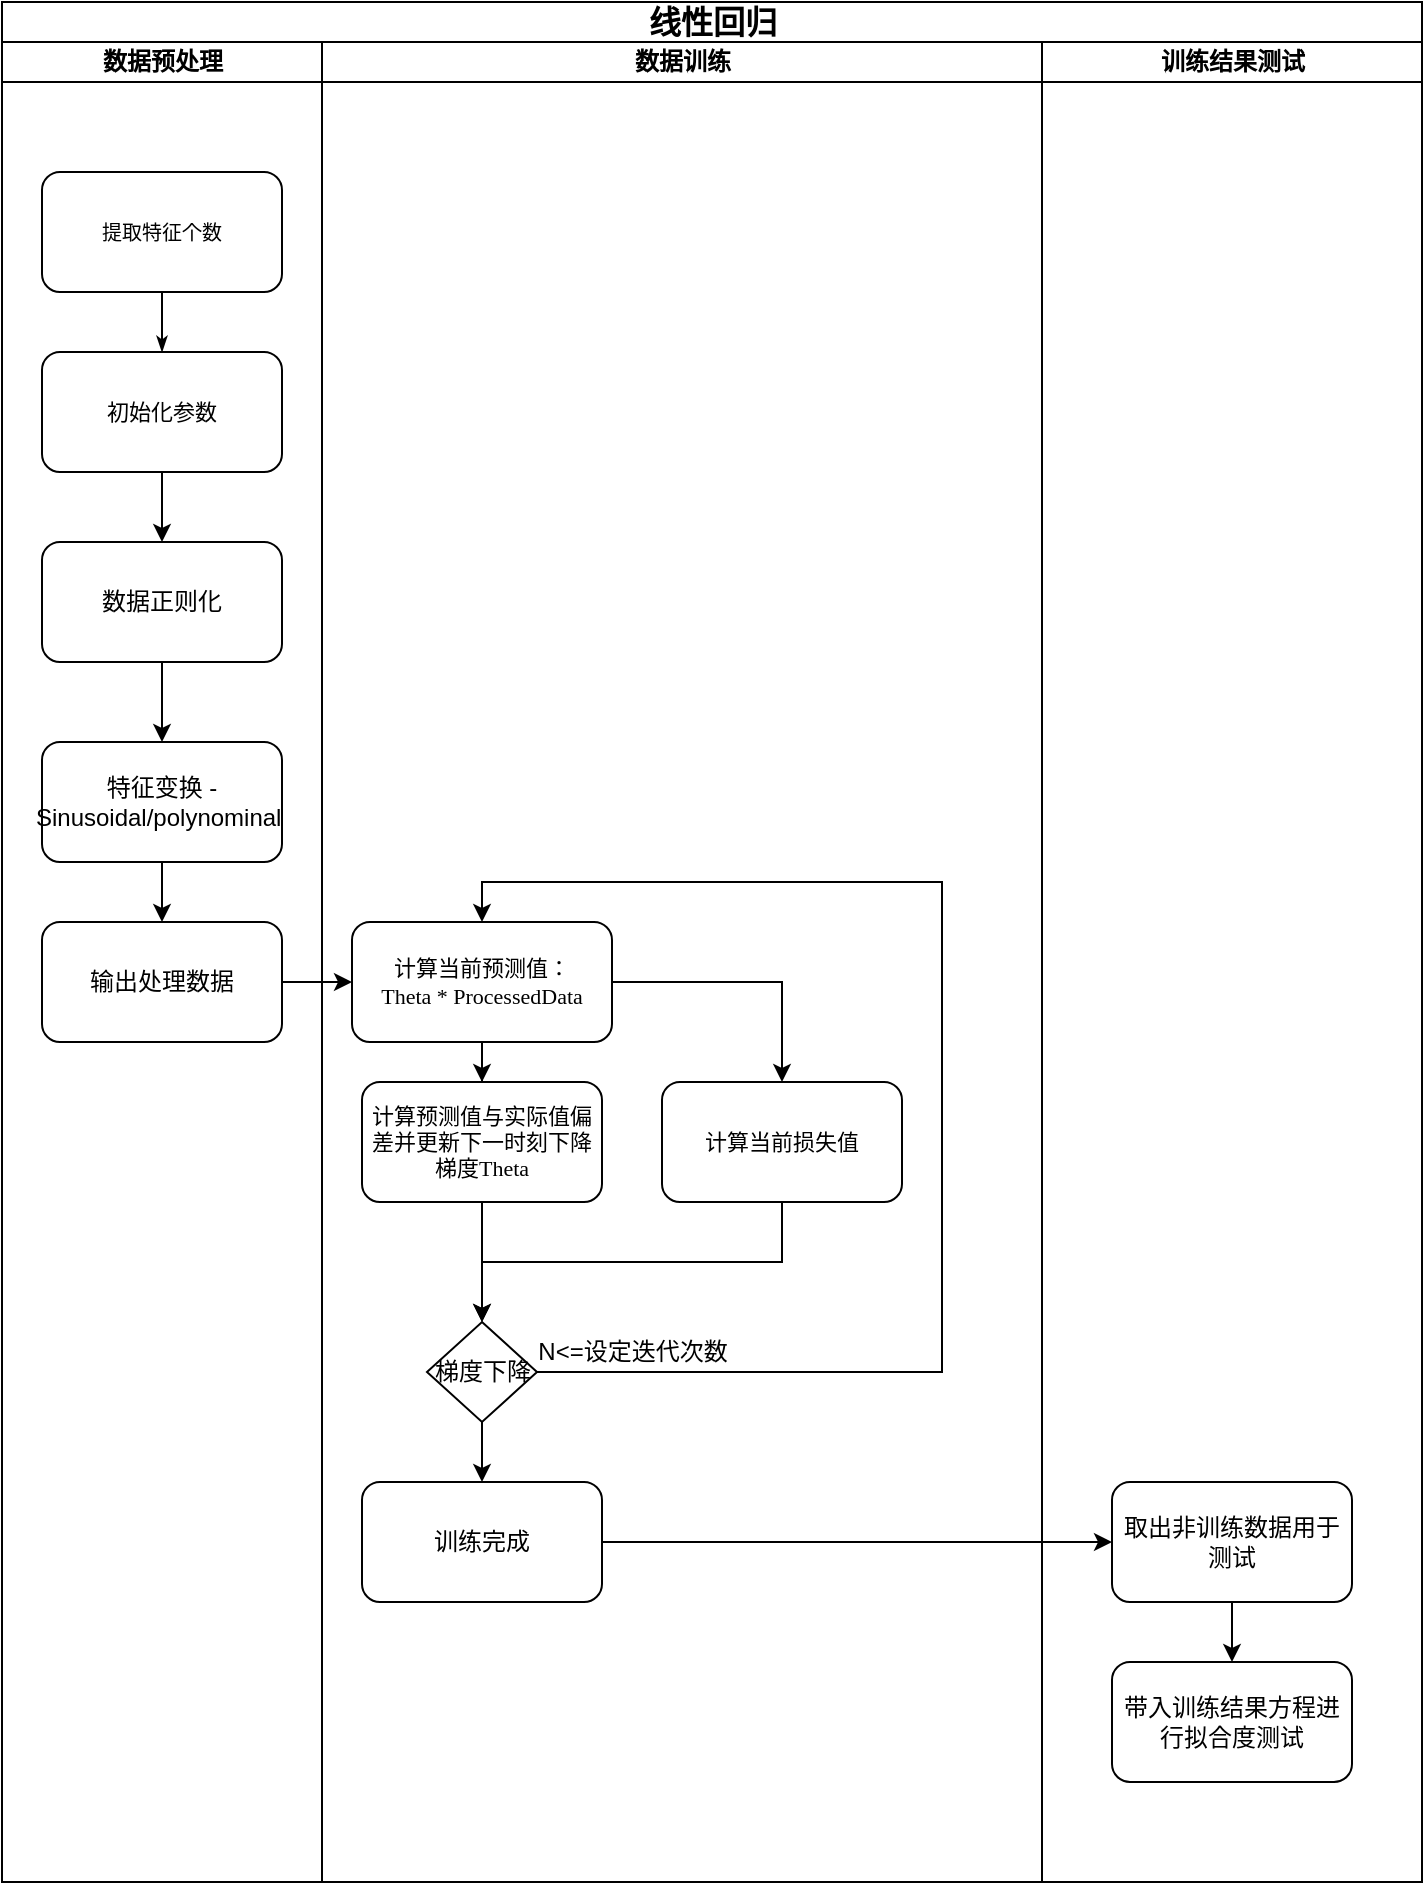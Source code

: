 <mxfile version="24.7.17">
  <diagram name="Page-1" id="74e2e168-ea6b-b213-b513-2b3c1d86103e">
    <mxGraphModel dx="579" dy="943" grid="1" gridSize="10" guides="1" tooltips="1" connect="1" arrows="1" fold="1" page="1" pageScale="1" pageWidth="1100" pageHeight="850" background="none" math="0" shadow="0">
      <root>
        <mxCell id="0" />
        <mxCell id="1" parent="0" />
        <mxCell id="77e6c97f196da883-1" value="&lt;font style=&quot;font-size: 16px;&quot;&gt;线性回归&lt;/font&gt;" style="swimlane;html=1;childLayout=stackLayout;startSize=20;rounded=0;shadow=0;labelBackgroundColor=none;strokeWidth=1;fontFamily=Verdana;fontSize=8;align=center;" parent="1" vertex="1">
          <mxGeometry x="70" y="40" width="710" height="940" as="geometry" />
        </mxCell>
        <mxCell id="77e6c97f196da883-2" value="数据预处理" style="swimlane;html=1;startSize=20;" parent="77e6c97f196da883-1" vertex="1">
          <mxGeometry y="20" width="160" height="920" as="geometry" />
        </mxCell>
        <mxCell id="77e6c97f196da883-8" value="&lt;font style=&quot;font-size: 10px;&quot;&gt;提取特征个数&lt;/font&gt;" style="rounded=1;whiteSpace=wrap;html=1;shadow=0;labelBackgroundColor=none;strokeWidth=1;fontFamily=Verdana;fontSize=8;align=center;" parent="77e6c97f196da883-2" vertex="1">
          <mxGeometry x="20" y="65" width="120" height="60" as="geometry" />
        </mxCell>
        <mxCell id="m63XAgofZeBWh1SE8CNe-3" style="edgeStyle=orthogonalEdgeStyle;rounded=0;orthogonalLoop=1;jettySize=auto;html=1;exitX=0.5;exitY=1;exitDx=0;exitDy=0;entryX=0.5;entryY=0;entryDx=0;entryDy=0;" edge="1" parent="77e6c97f196da883-2" source="77e6c97f196da883-9" target="m63XAgofZeBWh1SE8CNe-5">
          <mxGeometry relative="1" as="geometry">
            <mxPoint x="70" y="230" as="targetPoint" />
            <Array as="points" />
          </mxGeometry>
        </mxCell>
        <mxCell id="77e6c97f196da883-9" value="&lt;font style=&quot;font-size: 11px;&quot;&gt;初始化参数&lt;/font&gt;" style="rounded=1;whiteSpace=wrap;html=1;shadow=0;labelBackgroundColor=none;strokeWidth=1;fontFamily=Verdana;fontSize=8;align=center;" parent="77e6c97f196da883-2" vertex="1">
          <mxGeometry x="20" y="155" width="120" height="60" as="geometry" />
        </mxCell>
        <mxCell id="77e6c97f196da883-26" style="edgeStyle=orthogonalEdgeStyle;rounded=1;html=1;labelBackgroundColor=none;startArrow=none;startFill=0;startSize=5;endArrow=classicThin;endFill=1;endSize=5;jettySize=auto;orthogonalLoop=1;strokeWidth=1;fontFamily=Verdana;fontSize=8;exitX=0.5;exitY=1;exitDx=0;exitDy=0;entryX=0.5;entryY=0;entryDx=0;entryDy=0;" parent="77e6c97f196da883-2" source="77e6c97f196da883-8" target="77e6c97f196da883-9" edge="1">
          <mxGeometry relative="1" as="geometry" />
        </mxCell>
        <mxCell id="m63XAgofZeBWh1SE8CNe-8" style="edgeStyle=orthogonalEdgeStyle;rounded=0;orthogonalLoop=1;jettySize=auto;html=1;exitX=0.5;exitY=1;exitDx=0;exitDy=0;entryX=0.5;entryY=0;entryDx=0;entryDy=0;" edge="1" parent="77e6c97f196da883-2" source="m63XAgofZeBWh1SE8CNe-1" target="m63XAgofZeBWh1SE8CNe-7">
          <mxGeometry relative="1" as="geometry" />
        </mxCell>
        <mxCell id="m63XAgofZeBWh1SE8CNe-1" value="特征变换 - Sinusoidal/polynominal&amp;nbsp;" style="rounded=1;whiteSpace=wrap;html=1;" vertex="1" parent="77e6c97f196da883-2">
          <mxGeometry x="20" y="350" width="120" height="60" as="geometry" />
        </mxCell>
        <mxCell id="m63XAgofZeBWh1SE8CNe-6" style="edgeStyle=orthogonalEdgeStyle;rounded=0;orthogonalLoop=1;jettySize=auto;html=1;exitX=0.5;exitY=1;exitDx=0;exitDy=0;entryX=0.5;entryY=0;entryDx=0;entryDy=0;" edge="1" parent="77e6c97f196da883-2" source="m63XAgofZeBWh1SE8CNe-5" target="m63XAgofZeBWh1SE8CNe-1">
          <mxGeometry relative="1" as="geometry" />
        </mxCell>
        <mxCell id="m63XAgofZeBWh1SE8CNe-5" value="数据正则化" style="rounded=1;whiteSpace=wrap;html=1;" vertex="1" parent="77e6c97f196da883-2">
          <mxGeometry x="20" y="250" width="120" height="60" as="geometry" />
        </mxCell>
        <mxCell id="m63XAgofZeBWh1SE8CNe-7" value="输出处理数据" style="rounded=1;whiteSpace=wrap;html=1;" vertex="1" parent="77e6c97f196da883-2">
          <mxGeometry x="20" y="440" width="120" height="60" as="geometry" />
        </mxCell>
        <mxCell id="77e6c97f196da883-3" value="数据训练" style="swimlane;html=1;startSize=20;" parent="77e6c97f196da883-1" vertex="1">
          <mxGeometry x="160" y="20" width="360" height="920" as="geometry" />
        </mxCell>
        <mxCell id="m63XAgofZeBWh1SE8CNe-11" value="" style="edgeStyle=orthogonalEdgeStyle;rounded=0;orthogonalLoop=1;jettySize=auto;html=1;" edge="1" parent="77e6c97f196da883-3" source="77e6c97f196da883-11" target="m63XAgofZeBWh1SE8CNe-10">
          <mxGeometry relative="1" as="geometry" />
        </mxCell>
        <mxCell id="m63XAgofZeBWh1SE8CNe-14" style="edgeStyle=orthogonalEdgeStyle;rounded=0;orthogonalLoop=1;jettySize=auto;html=1;exitX=1;exitY=0.5;exitDx=0;exitDy=0;entryX=0.5;entryY=0;entryDx=0;entryDy=0;" edge="1" parent="77e6c97f196da883-3" source="77e6c97f196da883-11" target="m63XAgofZeBWh1SE8CNe-13">
          <mxGeometry relative="1" as="geometry" />
        </mxCell>
        <mxCell id="77e6c97f196da883-11" value="&lt;font style=&quot;font-size: 11px;&quot;&gt;计算当前预测值：&lt;/font&gt;&lt;div&gt;&lt;span style=&quot;font-size: 11px;&quot;&gt;Theta * ProcessedData&lt;/span&gt;&lt;/div&gt;" style="rounded=1;whiteSpace=wrap;html=1;shadow=0;labelBackgroundColor=none;strokeWidth=1;fontFamily=Verdana;fontSize=8;align=center;" parent="77e6c97f196da883-3" vertex="1">
          <mxGeometry x="15" y="440" width="130" height="60" as="geometry" />
        </mxCell>
        <mxCell id="m63XAgofZeBWh1SE8CNe-21" style="edgeStyle=orthogonalEdgeStyle;rounded=0;orthogonalLoop=1;jettySize=auto;html=1;exitX=0.5;exitY=1;exitDx=0;exitDy=0;entryX=0.5;entryY=0;entryDx=0;entryDy=0;" edge="1" parent="77e6c97f196da883-3" source="m63XAgofZeBWh1SE8CNe-10" target="m63XAgofZeBWh1SE8CNe-12">
          <mxGeometry relative="1" as="geometry" />
        </mxCell>
        <mxCell id="m63XAgofZeBWh1SE8CNe-10" value="&lt;font style=&quot;font-size: 11px;&quot;&gt;计算预测值与实际值偏差并更新下一时刻下降梯度Theta&lt;/font&gt;" style="whiteSpace=wrap;html=1;fontSize=8;fontFamily=Verdana;rounded=1;shadow=0;labelBackgroundColor=none;strokeWidth=1;" vertex="1" parent="77e6c97f196da883-3">
          <mxGeometry x="20" y="520" width="120" height="60" as="geometry" />
        </mxCell>
        <mxCell id="m63XAgofZeBWh1SE8CNe-22" style="edgeStyle=orthogonalEdgeStyle;rounded=0;orthogonalLoop=1;jettySize=auto;html=1;exitX=0.5;exitY=1;exitDx=0;exitDy=0;entryX=0.5;entryY=0;entryDx=0;entryDy=0;" edge="1" parent="77e6c97f196da883-3" source="m63XAgofZeBWh1SE8CNe-13" target="m63XAgofZeBWh1SE8CNe-12">
          <mxGeometry relative="1" as="geometry" />
        </mxCell>
        <mxCell id="m63XAgofZeBWh1SE8CNe-13" value="&lt;span style=&quot;font-size: 11px;&quot;&gt;计算当前损失值&lt;/span&gt;" style="whiteSpace=wrap;html=1;fontSize=8;fontFamily=Verdana;rounded=1;shadow=0;labelBackgroundColor=none;strokeWidth=1;" vertex="1" parent="77e6c97f196da883-3">
          <mxGeometry x="170" y="520" width="120" height="60" as="geometry" />
        </mxCell>
        <mxCell id="m63XAgofZeBWh1SE8CNe-18" style="edgeStyle=orthogonalEdgeStyle;rounded=0;orthogonalLoop=1;jettySize=auto;html=1;exitX=1;exitY=0.5;exitDx=0;exitDy=0;entryX=0.5;entryY=0;entryDx=0;entryDy=0;" edge="1" parent="77e6c97f196da883-3" source="m63XAgofZeBWh1SE8CNe-12" target="77e6c97f196da883-11">
          <mxGeometry relative="1" as="geometry">
            <Array as="points">
              <mxPoint x="310" y="665" />
              <mxPoint x="310" y="420" />
              <mxPoint x="80" y="420" />
            </Array>
          </mxGeometry>
        </mxCell>
        <mxCell id="m63XAgofZeBWh1SE8CNe-12" value="梯度下降" style="rhombus;whiteSpace=wrap;html=1;" vertex="1" parent="77e6c97f196da883-3">
          <mxGeometry x="52.5" y="640" width="55" height="50" as="geometry" />
        </mxCell>
        <mxCell id="m63XAgofZeBWh1SE8CNe-17" value="N&amp;lt;=设定迭代次数" style="text;html=1;align=center;verticalAlign=middle;resizable=0;points=[];autosize=1;strokeColor=none;fillColor=none;" vertex="1" parent="77e6c97f196da883-3">
          <mxGeometry x="95" y="640" width="120" height="30" as="geometry" />
        </mxCell>
        <mxCell id="m63XAgofZeBWh1SE8CNe-19" value="训练完成" style="rounded=1;whiteSpace=wrap;html=1;" vertex="1" parent="77e6c97f196da883-3">
          <mxGeometry x="20" y="720" width="120" height="60" as="geometry" />
        </mxCell>
        <mxCell id="m63XAgofZeBWh1SE8CNe-20" value="" style="edgeStyle=orthogonalEdgeStyle;rounded=0;orthogonalLoop=1;jettySize=auto;html=1;" edge="1" parent="77e6c97f196da883-3" source="m63XAgofZeBWh1SE8CNe-12" target="m63XAgofZeBWh1SE8CNe-19">
          <mxGeometry relative="1" as="geometry" />
        </mxCell>
        <mxCell id="77e6c97f196da883-4" value="训练结果测试" style="swimlane;html=1;startSize=20;" parent="77e6c97f196da883-1" vertex="1">
          <mxGeometry x="520" y="20" width="190" height="920" as="geometry" />
        </mxCell>
        <mxCell id="m63XAgofZeBWh1SE8CNe-26" value="" style="edgeStyle=orthogonalEdgeStyle;rounded=0;orthogonalLoop=1;jettySize=auto;html=1;" edge="1" parent="77e6c97f196da883-4" source="m63XAgofZeBWh1SE8CNe-23" target="m63XAgofZeBWh1SE8CNe-25">
          <mxGeometry relative="1" as="geometry" />
        </mxCell>
        <mxCell id="m63XAgofZeBWh1SE8CNe-23" value="取出非训练数据用于测试" style="rounded=1;whiteSpace=wrap;html=1;" vertex="1" parent="77e6c97f196da883-4">
          <mxGeometry x="35" y="720" width="120" height="60" as="geometry" />
        </mxCell>
        <mxCell id="m63XAgofZeBWh1SE8CNe-25" value="带入训练结果方程进行拟合度测试" style="rounded=1;whiteSpace=wrap;html=1;" vertex="1" parent="77e6c97f196da883-4">
          <mxGeometry x="35" y="810" width="120" height="60" as="geometry" />
        </mxCell>
        <mxCell id="m63XAgofZeBWh1SE8CNe-9" style="edgeStyle=orthogonalEdgeStyle;rounded=0;orthogonalLoop=1;jettySize=auto;html=1;exitX=1;exitY=0.5;exitDx=0;exitDy=0;entryX=0;entryY=0.5;entryDx=0;entryDy=0;" edge="1" parent="77e6c97f196da883-1" source="m63XAgofZeBWh1SE8CNe-7" target="77e6c97f196da883-11">
          <mxGeometry relative="1" as="geometry" />
        </mxCell>
        <mxCell id="m63XAgofZeBWh1SE8CNe-24" value="" style="edgeStyle=orthogonalEdgeStyle;rounded=0;orthogonalLoop=1;jettySize=auto;html=1;" edge="1" parent="77e6c97f196da883-1" source="m63XAgofZeBWh1SE8CNe-19" target="m63XAgofZeBWh1SE8CNe-23">
          <mxGeometry relative="1" as="geometry" />
        </mxCell>
      </root>
    </mxGraphModel>
  </diagram>
</mxfile>

